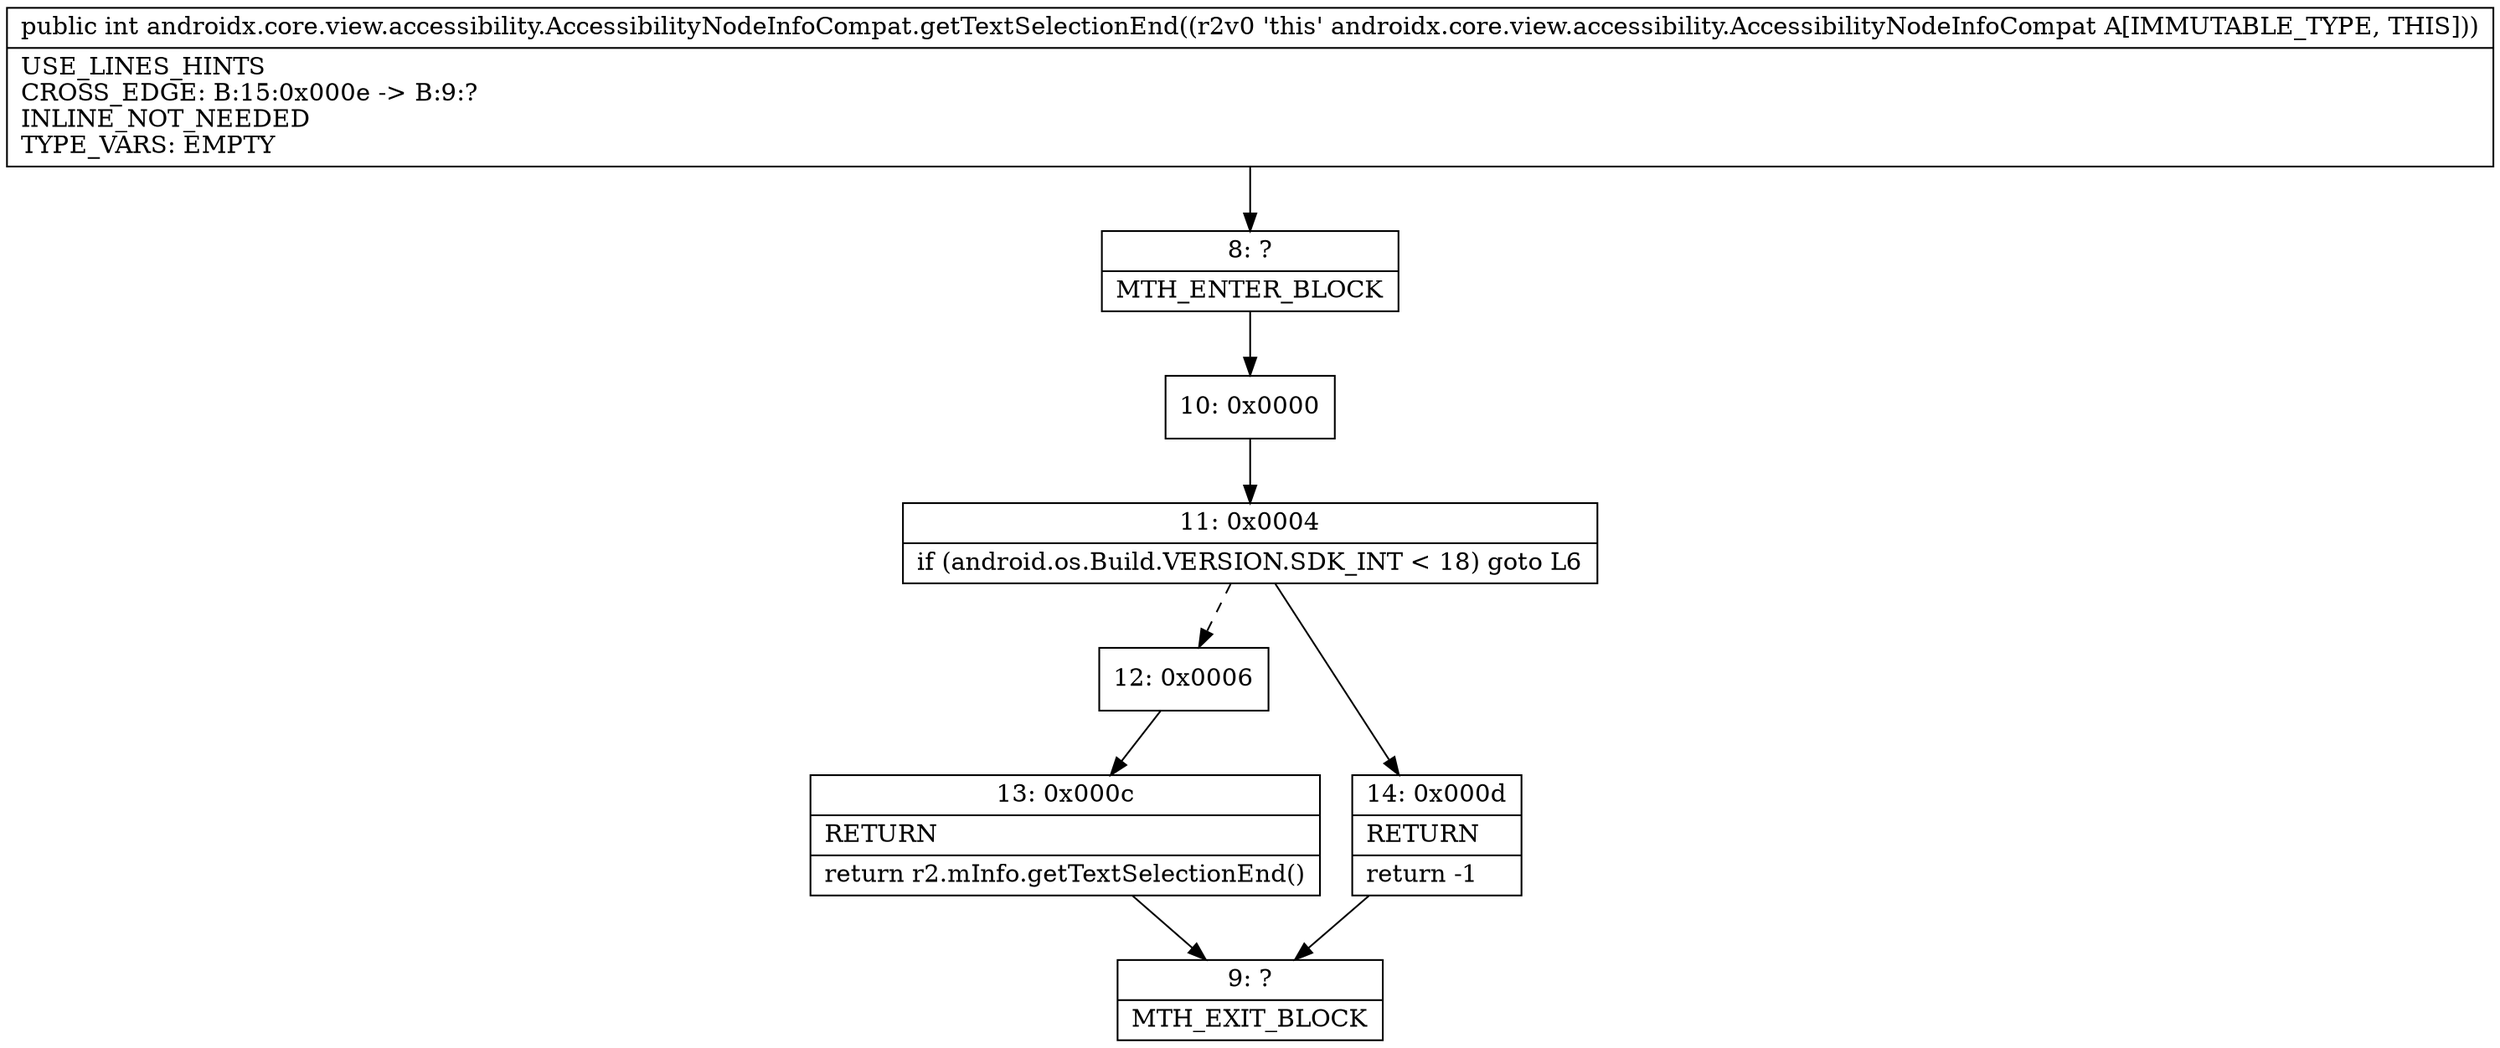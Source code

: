 digraph "CFG forandroidx.core.view.accessibility.AccessibilityNodeInfoCompat.getTextSelectionEnd()I" {
Node_8 [shape=record,label="{8\:\ ?|MTH_ENTER_BLOCK\l}"];
Node_10 [shape=record,label="{10\:\ 0x0000}"];
Node_11 [shape=record,label="{11\:\ 0x0004|if (android.os.Build.VERSION.SDK_INT \< 18) goto L6\l}"];
Node_12 [shape=record,label="{12\:\ 0x0006}"];
Node_13 [shape=record,label="{13\:\ 0x000c|RETURN\l|return r2.mInfo.getTextSelectionEnd()\l}"];
Node_9 [shape=record,label="{9\:\ ?|MTH_EXIT_BLOCK\l}"];
Node_14 [shape=record,label="{14\:\ 0x000d|RETURN\l|return \-1\l}"];
MethodNode[shape=record,label="{public int androidx.core.view.accessibility.AccessibilityNodeInfoCompat.getTextSelectionEnd((r2v0 'this' androidx.core.view.accessibility.AccessibilityNodeInfoCompat A[IMMUTABLE_TYPE, THIS]))  | USE_LINES_HINTS\lCROSS_EDGE: B:15:0x000e \-\> B:9:?\lINLINE_NOT_NEEDED\lTYPE_VARS: EMPTY\l}"];
MethodNode -> Node_8;Node_8 -> Node_10;
Node_10 -> Node_11;
Node_11 -> Node_12[style=dashed];
Node_11 -> Node_14;
Node_12 -> Node_13;
Node_13 -> Node_9;
Node_14 -> Node_9;
}

